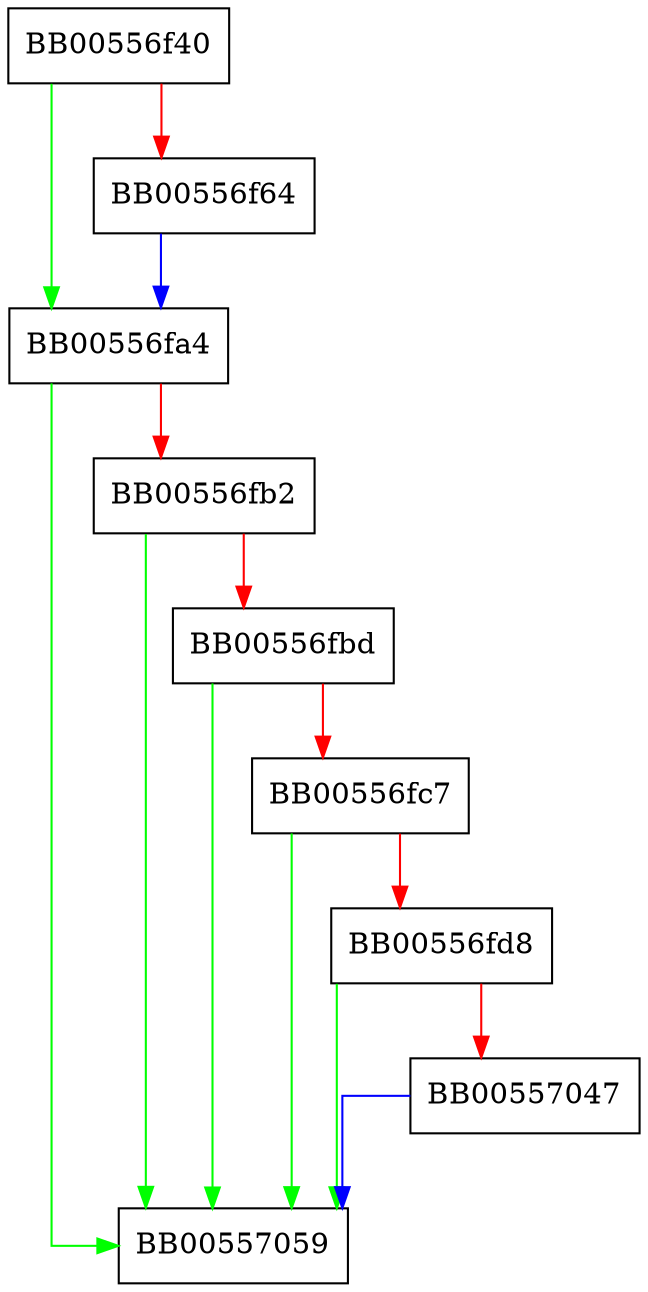 digraph ossl_cmp_print_log {
  node [shape="box"];
  graph [splines=ortho];
  BB00556f40 -> BB00556fa4 [color="green"];
  BB00556f40 -> BB00556f64 [color="red"];
  BB00556f64 -> BB00556fa4 [color="blue"];
  BB00556fa4 -> BB00557059 [color="green"];
  BB00556fa4 -> BB00556fb2 [color="red"];
  BB00556fb2 -> BB00557059 [color="green"];
  BB00556fb2 -> BB00556fbd [color="red"];
  BB00556fbd -> BB00557059 [color="green"];
  BB00556fbd -> BB00556fc7 [color="red"];
  BB00556fc7 -> BB00557059 [color="green"];
  BB00556fc7 -> BB00556fd8 [color="red"];
  BB00556fd8 -> BB00557059 [color="green"];
  BB00556fd8 -> BB00557047 [color="red"];
  BB00557047 -> BB00557059 [color="blue"];
}